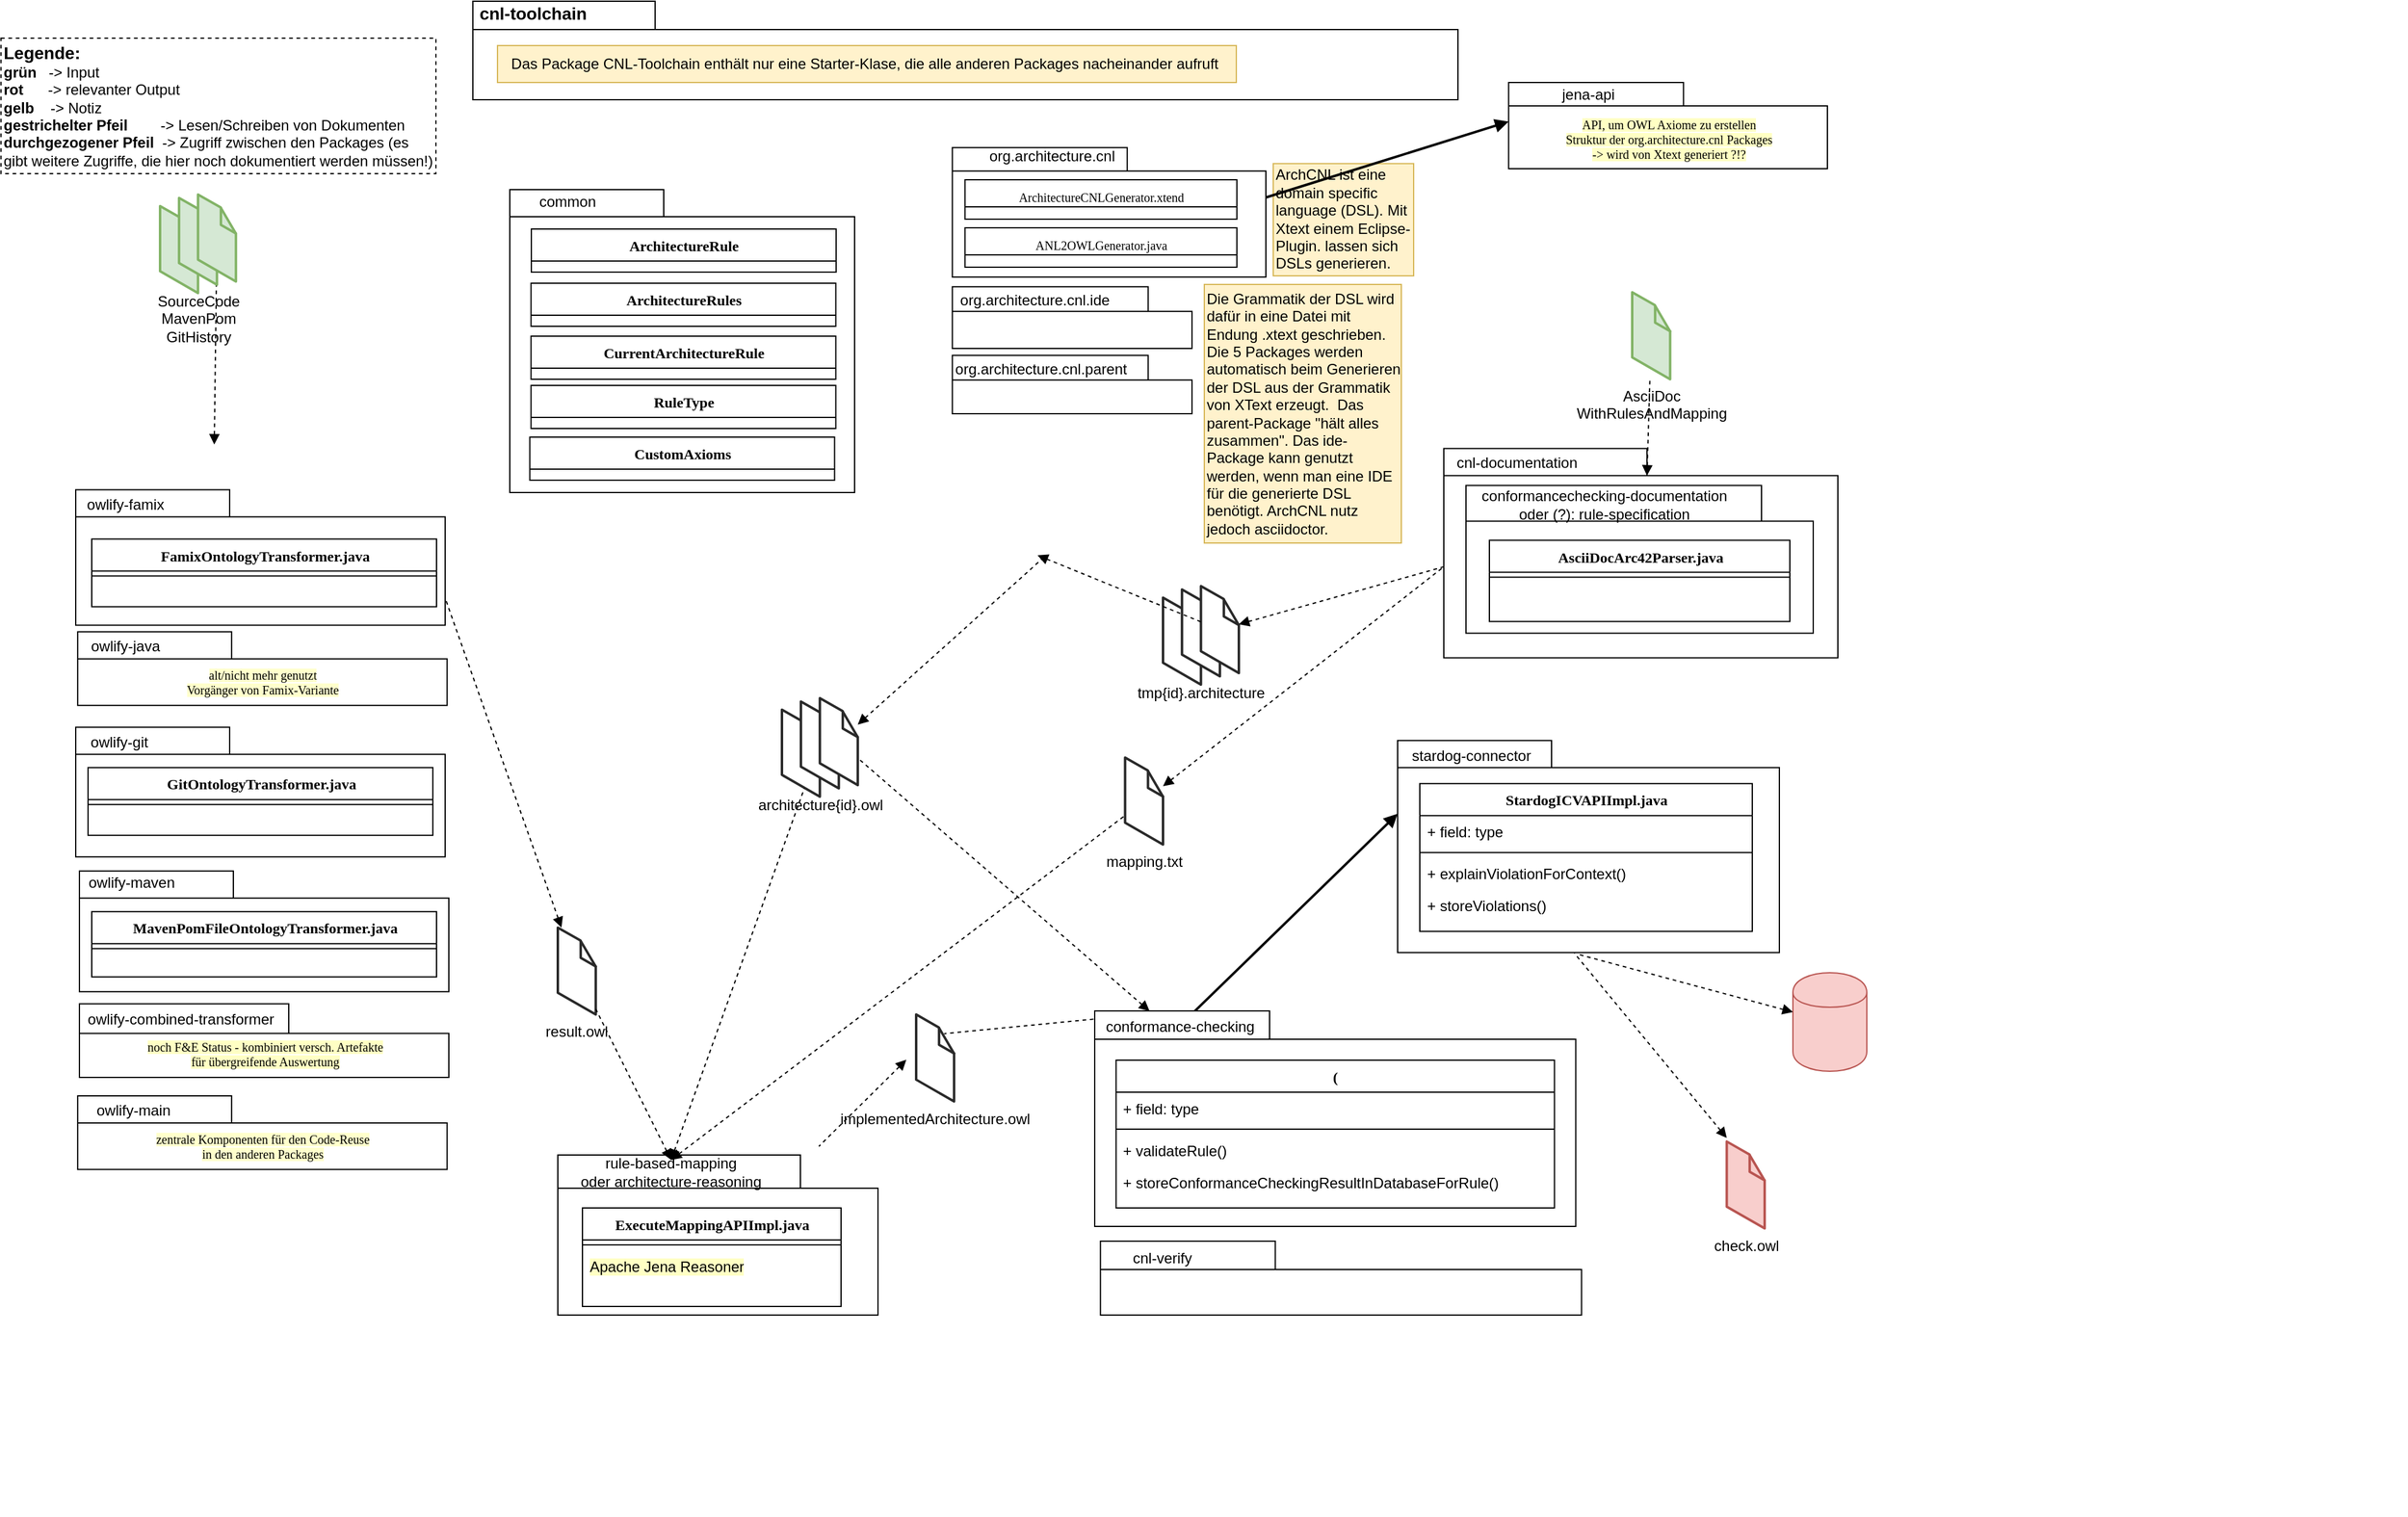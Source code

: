 <mxfile version="13.3.9" type="device"><diagram name="Page-1" id="b5b7bab2-c9e2-2cf4-8b2a-24fd1a2a6d21"><mxGraphModel dx="2302" dy="1183" grid="1" gridSize="10" guides="1" tooltips="1" connect="1" arrows="1" fold="1" page="1" pageScale="1" pageWidth="827" pageHeight="1169" background="#ffffff" math="0" shadow="0"><root><mxCell id="0"/><mxCell id="1" parent="0"/><mxCell id="LAoEunEXVI1SnQzdB7bt-173" value="&lt;span style=&quot;font-weight: normal ; background-color: rgb(255 , 255 , 204)&quot;&gt;&lt;br&gt;zentrale Komponenten für den Code-Reuse&lt;br&gt;in den anderen Packages&lt;/span&gt;" style="shape=folder;fontStyle=1;spacingTop=10;tabWidth=125;tabHeight=22;tabPosition=left;html=1;rounded=0;shadow=0;comic=0;labelBackgroundColor=none;strokeWidth=1;fontFamily=Verdana;fontSize=10;align=center;" parent="1" vertex="1"><mxGeometry x="99.1" y="899" width="300" height="59.7" as="geometry"/></mxCell><mxCell id="6e0c8c40b5770093-43" value="" style="shape=folder;fontStyle=1;spacingTop=10;tabWidth=148;tabHeight=23;tabPosition=left;html=1;rounded=0;shadow=0;comic=0;labelBackgroundColor=none;strokeColor=#000000;strokeWidth=1;fillColor=#ffffff;fontFamily=Verdana;fontSize=10;fontColor=#000000;align=center;" parent="1" vertex="1"><mxGeometry x="420" y="10" width="800" height="80" as="geometry"/></mxCell><mxCell id="LAoEunEXVI1SnQzdB7bt-167" value="" style="shape=folder;fontStyle=1;spacingTop=10;tabWidth=125;tabHeight=22;tabPosition=left;html=1;rounded=0;shadow=0;comic=0;labelBackgroundColor=none;strokeWidth=1;fontFamily=Verdana;fontSize=10;align=center;" parent="1" vertex="1"><mxGeometry x="97.5" y="599.65" width="300" height="105.2" as="geometry"/></mxCell><mxCell id="LAoEunEXVI1SnQzdB7bt-166" value="" style="shape=folder;fontStyle=1;spacingTop=10;tabWidth=125;tabHeight=22;tabPosition=left;html=1;rounded=0;shadow=0;comic=0;labelBackgroundColor=none;strokeWidth=1;fontFamily=Verdana;fontSize=10;align=center;" parent="1" vertex="1"><mxGeometry x="100.5" y="716.35" width="300" height="98" as="geometry"/></mxCell><mxCell id="LAoEunEXVI1SnQzdB7bt-39" value="" style="shape=folder;fontStyle=1;spacingTop=10;tabWidth=125;tabHeight=22;tabPosition=left;html=1;rounded=0;shadow=0;comic=0;labelBackgroundColor=none;strokeWidth=1;fontFamily=Verdana;fontSize=10;align=center;" parent="1" vertex="1"><mxGeometry x="97.5" y="406.7" width="300" height="110" as="geometry"/></mxCell><mxCell id="LAoEunEXVI1SnQzdB7bt-54" value="" style="shape=folder;fontStyle=1;spacingTop=10;tabWidth=197;tabHeight=27;tabPosition=left;html=1;rounded=0;shadow=0;comic=0;labelBackgroundColor=none;strokeWidth=1;fontFamily=Verdana;fontSize=10;align=center;" parent="1" vertex="1"><mxGeometry x="489.0" y="947" width="260" height="130" as="geometry"/></mxCell><mxCell id="LAoEunEXVI1SnQzdB7bt-56" value="&lt;div&gt;rule-based-mapping &lt;br&gt;&lt;/div&gt;&lt;div&gt;oder architecture-reasoning&lt;br&gt;&lt;/div&gt;" style="text;html=1;strokeColor=none;fillColor=none;align=center;verticalAlign=middle;whiteSpace=wrap;rounded=0;" parent="1" vertex="1"><mxGeometry x="489.0" y="951" width="184" height="20" as="geometry"/></mxCell><mxCell id="LAoEunEXVI1SnQzdB7bt-89" value="ExecuteMappingAPIImpl.java" style="swimlane;html=1;fontStyle=1;align=center;verticalAlign=top;childLayout=stackLayout;horizontal=1;startSize=26;horizontalStack=0;resizeParent=1;resizeLast=0;collapsible=1;marginBottom=0;swimlaneFillColor=#ffffff;rounded=0;shadow=0;comic=0;labelBackgroundColor=none;strokeWidth=1;fillColor=none;fontFamily=Verdana;fontSize=12" parent="1" vertex="1"><mxGeometry x="509.0" y="990" width="210" height="80" as="geometry"/></mxCell><mxCell id="LAoEunEXVI1SnQzdB7bt-92" value="" style="line;html=1;strokeWidth=1;fillColor=none;align=left;verticalAlign=middle;spacingTop=-1;spacingLeft=3;spacingRight=3;rotatable=0;labelPosition=right;points=[];portConstraint=eastwest;" parent="LAoEunEXVI1SnQzdB7bt-89" vertex="1"><mxGeometry y="26" width="210" height="8" as="geometry"/></mxCell><mxCell id="LAoEunEXVI1SnQzdB7bt-93" value="&lt;span style=&quot;background-color: rgb(255 , 255 , 196)&quot;&gt;Apache Jena Reasoner&lt;/span&gt;" style="text;html=1;strokeColor=none;fillColor=none;align=left;verticalAlign=top;spacingLeft=4;spacingRight=4;whiteSpace=wrap;overflow=hidden;rotatable=0;points=[[0,0.5],[1,0.5]];portConstraint=eastwest;" parent="LAoEunEXVI1SnQzdB7bt-89" vertex="1"><mxGeometry y="34" width="210" height="26" as="geometry"/></mxCell><mxCell id="LAoEunEXVI1SnQzdB7bt-45" value="" style="group" parent="1" vertex="1" connectable="0"><mxGeometry x="440" y="129" width="310" height="290" as="geometry"/></mxCell><mxCell id="LAoEunEXVI1SnQzdB7bt-47" value="" style="shape=folder;fontStyle=1;spacingTop=10;tabWidth=125;tabHeight=22;tabPosition=left;html=1;rounded=0;shadow=0;comic=0;labelBackgroundColor=none;strokeWidth=1;fontFamily=Verdana;fontSize=10;align=center;" parent="LAoEunEXVI1SnQzdB7bt-45" vertex="1"><mxGeometry x="10" y="34" width="280" height="246" as="geometry"/></mxCell><mxCell id="LAoEunEXVI1SnQzdB7bt-49" value="common" style="text;html=1;strokeColor=none;fillColor=none;align=center;verticalAlign=middle;whiteSpace=wrap;rounded=0;" parent="LAoEunEXVI1SnQzdB7bt-45" vertex="1"><mxGeometry x="10" y="34" width="93.5" height="20" as="geometry"/></mxCell><mxCell id="LAoEunEXVI1SnQzdB7bt-94" value="ArchitectureRule" style="swimlane;html=1;fontStyle=1;align=center;verticalAlign=top;childLayout=stackLayout;horizontal=1;startSize=26;horizontalStack=0;resizeParent=1;resizeLast=0;collapsible=1;marginBottom=0;swimlaneFillColor=#ffffff;rounded=0;shadow=0;comic=0;labelBackgroundColor=none;strokeWidth=1;fillColor=none;fontFamily=Verdana;fontSize=12" parent="LAoEunEXVI1SnQzdB7bt-45" vertex="1"><mxGeometry x="27.5" y="66" width="247.5" height="35" as="geometry"/></mxCell><mxCell id="5aRa_bQOfwWnxTuaJj79-1" value="ArchitectureRules" style="swimlane;html=1;fontStyle=1;align=center;verticalAlign=top;childLayout=stackLayout;horizontal=1;startSize=26;horizontalStack=0;resizeParent=1;resizeLast=0;collapsible=1;marginBottom=0;swimlaneFillColor=#ffffff;rounded=0;shadow=0;comic=0;labelBackgroundColor=none;strokeWidth=1;fillColor=none;fontFamily=Verdana;fontSize=12" parent="LAoEunEXVI1SnQzdB7bt-45" vertex="1"><mxGeometry x="27.25" y="110" width="247.5" height="35" as="geometry"/></mxCell><mxCell id="6e0c8c40b5770093-18" value="" style="group" parent="1" vertex="1" connectable="0"><mxGeometry x="784" y="100" width="416" height="360" as="geometry"/></mxCell><mxCell id="LAoEunEXVI1SnQzdB7bt-158" value="" style="shape=folder;fontStyle=1;spacingTop=10;tabWidth=142;tabHeight=19;tabPosition=left;html=1;rounded=0;shadow=0;comic=0;labelBackgroundColor=none;strokeWidth=1;fontFamily=Verdana;fontSize=10;align=center;" parent="6e0c8c40b5770093-18" vertex="1"><mxGeometry x="25.38" y="28.84" width="254.62" height="105.16" as="geometry"/></mxCell><mxCell id="2lLTb_RdZpQlOofE9UpU-14" value="&lt;font style=&quot;font-size: 10px ; font-weight: normal&quot;&gt;ANL2OWLGenerator.java&lt;/font&gt;" style="swimlane;html=1;fontStyle=1;align=center;verticalAlign=top;childLayout=stackLayout;horizontal=1;startSize=22;horizontalStack=0;resizeParent=1;resizeLast=0;collapsible=1;marginBottom=0;swimlaneFillColor=#ffffff;rounded=0;shadow=0;comic=0;labelBackgroundColor=none;strokeWidth=1;fillColor=none;fontFamily=Verdana;fontSize=12" parent="6e0c8c40b5770093-18" vertex="1"><mxGeometry x="35.675" y="94" width="220.763" height="31.94" as="geometry"/></mxCell><mxCell id="LAoEunEXVI1SnQzdB7bt-104" value="&lt;font style=&quot;font-size: 10px ; font-weight: normal&quot;&gt;ArchitectureCNLGenerator.xtend&lt;/font&gt;" style="swimlane;html=1;fontStyle=1;align=center;verticalAlign=top;childLayout=stackLayout;horizontal=1;startSize=22;horizontalStack=0;resizeParent=1;resizeLast=0;collapsible=1;marginBottom=0;swimlaneFillColor=#ffffff;rounded=0;shadow=0;comic=0;labelBackgroundColor=none;strokeWidth=1;fillColor=none;fontFamily=Verdana;fontSize=12" parent="6e0c8c40b5770093-18" vertex="1"><mxGeometry x="35.675" y="55.06" width="220.763" height="31.94" as="geometry"/></mxCell><mxCell id="LAoEunEXVI1SnQzdB7bt-159" value="org.architecture.cnl" style="text;html=1;strokeColor=none;fillColor=none;align=center;verticalAlign=middle;whiteSpace=wrap;rounded=0;" parent="6e0c8c40b5770093-18" vertex="1"><mxGeometry x="24.106" y="24.839" width="164.938" height="23.226" as="geometry"/></mxCell><mxCell id="LAoEunEXVI1SnQzdB7bt-162" value="" style="shape=folder;fontStyle=1;spacingTop=10;tabWidth=159;tabHeight=20;tabPosition=left;html=1;rounded=0;shadow=0;comic=0;labelBackgroundColor=none;strokeWidth=1;fontFamily=Verdana;fontSize=10;align=center;" parent="6e0c8c40b5770093-18" vertex="1"><mxGeometry x="25.38" y="141.87" width="194.63" height="50.13" as="geometry"/></mxCell><mxCell id="LAoEunEXVI1SnQzdB7bt-163" value="org.architecture.cnl.ide" style="text;html=1;strokeColor=none;fillColor=none;align=center;verticalAlign=middle;whiteSpace=wrap;rounded=0;" parent="6e0c8c40b5770093-18" vertex="1"><mxGeometry x="25.38" y="141.87" width="134.63" height="23.23" as="geometry"/></mxCell><mxCell id="LAoEunEXVI1SnQzdB7bt-164" value="" style="shape=folder;fontStyle=1;spacingTop=10;tabWidth=159;tabHeight=20;tabPosition=left;html=1;rounded=0;shadow=0;comic=0;labelBackgroundColor=none;strokeWidth=1;fontFamily=Verdana;fontSize=10;align=center;" parent="6e0c8c40b5770093-18" vertex="1"><mxGeometry x="25.38" y="197.58" width="194.63" height="47.42" as="geometry"/></mxCell><mxCell id="LAoEunEXVI1SnQzdB7bt-165" value="org.architecture.cnl.parent" style="text;html=1;strokeColor=none;fillColor=none;align=center;verticalAlign=middle;whiteSpace=wrap;rounded=0;" parent="6e0c8c40b5770093-18" vertex="1"><mxGeometry x="25.38" y="197.58" width="144.63" height="23.23" as="geometry"/></mxCell><mxCell id="2lLTb_RdZpQlOofE9UpU-15" value="Die Grammatik der DSL wird dafür in eine Datei mit Endung .xtext geschrieben.&amp;nbsp;&lt;br&gt;Die 5 Packages werden automatisch beim Generieren der DSL aus der Grammatik von XText erzeugt.&amp;nbsp; Das parent-Package &quot;hält alles zusammen&quot;. Das ide-Package kann genutzt werden, wenn man eine IDE für die generierte DSL benötigt. ArchCNL nutz jedoch asciidoctor." style="text;html=1;strokeColor=#d6b656;fillColor=#fff2cc;align=left;verticalAlign=middle;whiteSpace=wrap;rounded=0;" parent="6e0c8c40b5770093-18" vertex="1"><mxGeometry x="230" y="140" width="160" height="210" as="geometry"/></mxCell><mxCell id="2lLTb_RdZpQlOofE9UpU-16" value="&lt;span style=&quot;background-color: rgb(255 , 242 , 204)&quot;&gt;&lt;span style=&quot;color: rgb(0 , 0 , 0) ; font-family: &amp;#34;helvetica&amp;#34; ; font-size: 12px ; font-style: normal ; font-weight: 400 ; letter-spacing: normal ; text-indent: 0px ; text-transform: none ; word-spacing: 0px ; display: inline ; float: none&quot;&gt;ArchCNL ist eine domain specific language (DSL). Mit Xtext einem Eclipse-Plugin. lassen sich DSLs generieren&lt;/span&gt;.&lt;/span&gt;" style="text;html=1;strokeColor=#d6b656;fillColor=#fff2cc;align=left;verticalAlign=middle;whiteSpace=wrap;rounded=0;" parent="6e0c8c40b5770093-18" vertex="1"><mxGeometry x="286" y="41.84" width="114" height="91.16" as="geometry"/></mxCell><mxCell id="LAoEunEXVI1SnQzdB7bt-41" value="&lt;div&gt;owlify-famix&lt;/div&gt;" style="text;html=1;strokeColor=none;fillColor=none;align=center;verticalAlign=middle;whiteSpace=wrap;rounded=0;" parent="1" vertex="1"><mxGeometry x="97.5" y="406.7" width="79.5" height="24.62" as="geometry"/></mxCell><mxCell id="LAoEunEXVI1SnQzdB7bt-77" value="MavenPomFileOntologyTransformer.java" style="swimlane;html=1;fontStyle=1;align=center;verticalAlign=top;childLayout=stackLayout;horizontal=1;startSize=26;horizontalStack=0;resizeParent=1;resizeLast=0;collapsible=1;marginBottom=0;swimlaneFillColor=#ffffff;rounded=0;shadow=0;comic=0;labelBackgroundColor=none;strokeWidth=1;fillColor=none;fontFamily=Verdana;fontSize=12" parent="1" vertex="1"><mxGeometry x="110.5" y="749.35" width="280" height="53" as="geometry"/></mxCell><mxCell id="LAoEunEXVI1SnQzdB7bt-108" value="" style="line;html=1;strokeWidth=1;fillColor=none;align=left;verticalAlign=middle;spacingTop=-1;spacingLeft=3;spacingRight=3;rotatable=0;labelPosition=right;points=[];portConstraint=eastwest;" parent="LAoEunEXVI1SnQzdB7bt-77" vertex="1"><mxGeometry y="26" width="280" height="8" as="geometry"/></mxCell><mxCell id="LAoEunEXVI1SnQzdB7bt-85" value="GitOntologyTransformer.java" style="swimlane;html=1;fontStyle=1;align=center;verticalAlign=top;childLayout=stackLayout;horizontal=1;startSize=26;horizontalStack=0;resizeParent=1;resizeLast=0;collapsible=1;marginBottom=0;swimlaneFillColor=#ffffff;rounded=0;shadow=0;comic=0;labelBackgroundColor=none;strokeWidth=1;fillColor=none;fontFamily=Verdana;fontSize=12" parent="1" vertex="1"><mxGeometry x="107.5" y="632.35" width="280" height="55" as="geometry"><mxRectangle x="5" y="-20" width="230" height="26" as="alternateBounds"/></mxGeometry></mxCell><mxCell id="LAoEunEXVI1SnQzdB7bt-107" value="" style="line;html=1;strokeWidth=1;fillColor=none;align=left;verticalAlign=middle;spacingTop=-1;spacingLeft=3;spacingRight=3;rotatable=0;labelPosition=right;points=[];portConstraint=eastwest;" parent="LAoEunEXVI1SnQzdB7bt-85" vertex="1"><mxGeometry y="26" width="280" height="8" as="geometry"/></mxCell><mxCell id="LAoEunEXVI1SnQzdB7bt-109" value="FamixOntologyTransformer.java" style="swimlane;html=1;fontStyle=1;align=center;verticalAlign=top;childLayout=stackLayout;horizontal=1;startSize=26;horizontalStack=0;resizeParent=1;resizeLast=0;collapsible=1;marginBottom=0;swimlaneFillColor=#ffffff;rounded=0;shadow=0;comic=0;labelBackgroundColor=none;strokeWidth=1;fillColor=none;fontFamily=Verdana;fontSize=12" parent="1" vertex="1"><mxGeometry x="110.5" y="446.7" width="280" height="55" as="geometry"><mxRectangle x="5" y="-20" width="230" height="26" as="alternateBounds"/></mxGeometry></mxCell><mxCell id="LAoEunEXVI1SnQzdB7bt-110" value="" style="line;html=1;strokeWidth=1;fillColor=none;align=left;verticalAlign=middle;spacingTop=-1;spacingLeft=3;spacingRight=3;rotatable=0;labelPosition=right;points=[];portConstraint=eastwest;" parent="LAoEunEXVI1SnQzdB7bt-109" vertex="1"><mxGeometry y="26" width="280" height="8" as="geometry"/></mxCell><mxCell id="LAoEunEXVI1SnQzdB7bt-58" value="" style="group" parent="1" vertex="1" connectable="0"><mxGeometry x="1270" y="870" width="720" height="370" as="geometry"/></mxCell><mxCell id="LAoEunEXVI1SnQzdB7bt-207" value="" style="shape=cylinder;whiteSpace=wrap;html=1;boundedLbl=1;backgroundOutline=1;fillColor=#f8cecc;strokeColor=#b85450;" parent="LAoEunEXVI1SnQzdB7bt-58" vertex="1"><mxGeometry x="222" y="-71" width="60" height="80" as="geometry"/></mxCell><mxCell id="LAoEunEXVI1SnQzdB7bt-123" value="cnl-toolchain" style="text;html=1;strokeColor=none;fillColor=none;align=center;verticalAlign=middle;whiteSpace=wrap;rounded=0;fontStyle=1;fontSize=14;" parent="1" vertex="1"><mxGeometry x="424" y="10.0" width="90" height="20" as="geometry"/></mxCell><mxCell id="LAoEunEXVI1SnQzdB7bt-133" value="mapping.txt" style="verticalLabelPosition=bottom;html=1;verticalAlign=top;strokeWidth=1;align=center;outlineConnect=0;dashed=0;outlineConnect=0;shape=mxgraph.aws3d.file;aspect=fixed;strokeColor=#292929;" parent="1" vertex="1"><mxGeometry x="949.67" y="624.27" width="30.8" height="70.6" as="geometry"/></mxCell><mxCell id="LAoEunEXVI1SnQzdB7bt-140" value="" style="group" parent="1" vertex="1" connectable="0"><mxGeometry x="980.47" y="485" width="61.6" height="80" as="geometry"/></mxCell><mxCell id="LAoEunEXVI1SnQzdB7bt-129" value="" style="verticalLabelPosition=bottom;html=1;verticalAlign=top;strokeWidth=1;align=center;outlineConnect=0;dashed=0;outlineConnect=0;shape=mxgraph.aws3d.file;aspect=fixed;strokeColor=#292929;" parent="LAoEunEXVI1SnQzdB7bt-140" vertex="1"><mxGeometry y="9.4" width="30.8" height="70.6" as="geometry"/></mxCell><mxCell id="LAoEunEXVI1SnQzdB7bt-131" value="tmp{id}.architecture" style="verticalLabelPosition=bottom;html=1;verticalAlign=top;strokeWidth=1;align=center;outlineConnect=0;dashed=0;outlineConnect=0;shape=mxgraph.aws3d.file;aspect=fixed;strokeColor=#292929;" parent="LAoEunEXVI1SnQzdB7bt-140" vertex="1"><mxGeometry x="15.4" y="2.7" width="30.8" height="70.6" as="geometry"/></mxCell><mxCell id="LAoEunEXVI1SnQzdB7bt-132" value="" style="verticalLabelPosition=bottom;html=1;verticalAlign=top;strokeWidth=1;align=center;outlineConnect=0;dashed=0;outlineConnect=0;shape=mxgraph.aws3d.file;aspect=fixed;strokeColor=#292929;" parent="LAoEunEXVI1SnQzdB7bt-140" vertex="1"><mxGeometry x="30.8" width="30.8" height="70.6" as="geometry"/></mxCell><mxCell id="LAoEunEXVI1SnQzdB7bt-141" value="" style="group" parent="1" vertex="1" connectable="0"><mxGeometry x="671" y="576" width="61.6" height="80" as="geometry"/></mxCell><mxCell id="LAoEunEXVI1SnQzdB7bt-142" value="" style="verticalLabelPosition=bottom;html=1;verticalAlign=top;strokeWidth=1;align=center;outlineConnect=0;dashed=0;outlineConnect=0;shape=mxgraph.aws3d.file;aspect=fixed;strokeColor=#292929;" parent="LAoEunEXVI1SnQzdB7bt-141" vertex="1"><mxGeometry y="9.4" width="30.8" height="70.6" as="geometry"/></mxCell><mxCell id="LAoEunEXVI1SnQzdB7bt-143" value="architecture{id}.owl" style="verticalLabelPosition=bottom;html=1;verticalAlign=top;strokeWidth=1;align=center;outlineConnect=0;dashed=0;outlineConnect=0;shape=mxgraph.aws3d.file;aspect=fixed;strokeColor=#292929;" parent="LAoEunEXVI1SnQzdB7bt-141" vertex="1"><mxGeometry x="15.4" y="2.7" width="30.8" height="70.6" as="geometry"/></mxCell><mxCell id="LAoEunEXVI1SnQzdB7bt-144" value="" style="verticalLabelPosition=bottom;html=1;verticalAlign=top;strokeWidth=1;align=center;outlineConnect=0;dashed=0;outlineConnect=0;shape=mxgraph.aws3d.file;aspect=fixed;strokeColor=#292929;" parent="LAoEunEXVI1SnQzdB7bt-141" vertex="1"><mxGeometry x="30.8" width="30.8" height="70.6" as="geometry"/></mxCell><mxCell id="LAoEunEXVI1SnQzdB7bt-147" value="implementedArchitecture.owl" style="verticalLabelPosition=bottom;html=1;verticalAlign=top;strokeWidth=1;align=center;outlineConnect=0;dashed=0;outlineConnect=0;shape=mxgraph.aws3d.file;aspect=fixed;strokeColor=#292929;" parent="1" vertex="1"><mxGeometry x="780.0" y="832.92" width="30.8" height="70.6" as="geometry"/></mxCell><mxCell id="6e0c8c40b5770093-20" value="" style="shape=folder;fontStyle=1;spacingTop=10;tabWidth=165;tabHeight=22;tabPosition=left;html=1;rounded=0;shadow=0;comic=0;labelBackgroundColor=none;strokeWidth=1;fontFamily=Verdana;fontSize=10;align=center;" parent="1" vertex="1"><mxGeometry x="1208.5" y="373.3" width="320" height="170" as="geometry"/></mxCell><mxCell id="6e0c8c40b5770093-22" value="" style="shape=folder;fontStyle=1;spacingTop=10;tabWidth=240;tabHeight=29;tabPosition=left;html=1;rounded=0;shadow=0;comic=0;labelBackgroundColor=none;strokeWidth=1;fontFamily=Verdana;fontSize=10;align=center;" parent="1" vertex="1"><mxGeometry x="1226.5" y="403.3" width="282" height="120" as="geometry"/></mxCell><mxCell id="LAoEunEXVI1SnQzdB7bt-26" value="&lt;div&gt;conformancechecking-documentation&lt;/div&gt;&lt;div&gt;oder (?): rule-specification&lt;br&gt;&lt;/div&gt;" style="text;html=1;strokeColor=none;fillColor=none;align=center;verticalAlign=middle;whiteSpace=wrap;rounded=0;" parent="1" vertex="1"><mxGeometry x="1226.5" y="406.3" width="223.5" height="24.7" as="geometry"/></mxCell><mxCell id="LAoEunEXVI1SnQzdB7bt-99" value="AsciiDocArc42Parser.java" style="swimlane;html=1;fontStyle=1;align=center;verticalAlign=top;childLayout=stackLayout;horizontal=1;startSize=26;horizontalStack=0;resizeParent=1;resizeLast=0;collapsible=1;marginBottom=0;swimlaneFillColor=#ffffff;rounded=0;shadow=0;comic=0;labelBackgroundColor=none;strokeWidth=1;fillColor=none;fontFamily=Verdana;fontSize=12" parent="1" vertex="1"><mxGeometry x="1245.5" y="447.8" width="244" height="66" as="geometry"/></mxCell><mxCell id="LAoEunEXVI1SnQzdB7bt-102" value="" style="line;html=1;strokeWidth=1;fillColor=none;align=left;verticalAlign=middle;spacingTop=-1;spacingLeft=3;spacingRight=3;rotatable=0;labelPosition=right;points=[];portConstraint=eastwest;" parent="LAoEunEXVI1SnQzdB7bt-99" vertex="1"><mxGeometry y="26" width="244" height="8" as="geometry"/></mxCell><mxCell id="LAoEunEXVI1SnQzdB7bt-2" value="cnl-documentation" style="text;html=1;strokeColor=none;fillColor=none;align=center;verticalAlign=middle;whiteSpace=wrap;rounded=0;" parent="1" vertex="1"><mxGeometry x="1209.5" y="375.3" width="116" height="20" as="geometry"/></mxCell><mxCell id="LAoEunEXVI1SnQzdB7bt-128" value="AsciiDoc &lt;br&gt;WithRulesAndMapping" style="verticalLabelPosition=bottom;html=1;verticalAlign=top;strokeWidth=1;align=center;outlineConnect=0;dashed=0;outlineConnect=0;shape=mxgraph.aws3d.file;aspect=fixed;strokeColor=#82b366;fillColor=#d5e8d4;" parent="1" vertex="1"><mxGeometry x="1361.5" y="246.4" width="30.8" height="70.6" as="geometry"/></mxCell><mxCell id="LAoEunEXVI1SnQzdB7bt-152" value="result.owl" style="verticalLabelPosition=bottom;html=1;verticalAlign=top;strokeWidth=1;align=center;outlineConnect=0;dashed=0;outlineConnect=0;shape=mxgraph.aws3d.file;aspect=fixed;strokeColor=#292929;" parent="1" vertex="1"><mxGeometry x="489.0" y="762.32" width="30.8" height="70.6" as="geometry"/></mxCell><mxCell id="LAoEunEXVI1SnQzdB7bt-168" value="&lt;div&gt;owlify-git&lt;/div&gt;" style="text;html=1;strokeColor=none;fillColor=none;align=center;verticalAlign=middle;whiteSpace=wrap;rounded=0;" parent="1" vertex="1"><mxGeometry x="97.5" y="599.65" width="69.5" height="24.62" as="geometry"/></mxCell><mxCell id="LAoEunEXVI1SnQzdB7bt-169" value="&lt;div&gt;owlify-maven&lt;/div&gt;" style="text;html=1;strokeColor=none;fillColor=none;align=center;verticalAlign=middle;whiteSpace=wrap;rounded=0;" parent="1" vertex="1"><mxGeometry x="99.1" y="714.05" width="87.9" height="24.62" as="geometry"/></mxCell><mxCell id="LAoEunEXVI1SnQzdB7bt-170" value="&lt;span style=&quot;font-weight: normal ; background-color: rgb(255 , 255 , 204)&quot;&gt;&lt;br&gt;alt/nicht mehr genutzt&lt;br&gt;Vorgänger von Famix-Variante&lt;/span&gt;" style="shape=folder;fontStyle=1;spacingTop=10;tabWidth=125;tabHeight=22;tabPosition=left;html=1;rounded=0;shadow=0;comic=0;labelBackgroundColor=none;strokeWidth=1;fontFamily=Verdana;fontSize=10;align=center;" parent="1" vertex="1"><mxGeometry x="99.1" y="522.15" width="300" height="59.7" as="geometry"/></mxCell><mxCell id="LAoEunEXVI1SnQzdB7bt-171" value="&lt;div&gt;owlify-java&lt;/div&gt;" style="text;html=1;strokeColor=none;fillColor=none;align=center;verticalAlign=middle;whiteSpace=wrap;rounded=0;" parent="1" vertex="1"><mxGeometry x="99.1" y="522.15" width="77.9" height="24.62" as="geometry"/></mxCell><mxCell id="LAoEunEXVI1SnQzdB7bt-172" value="&lt;span style=&quot;font-weight: normal ; background-color: rgb(255 , 255 , 196)&quot;&gt;&lt;br&gt;noch F&amp;amp;E Status - kombiniert versch. Artefakte &lt;br&gt;für übergreifende Auswertung&lt;/span&gt;" style="shape=folder;fontStyle=1;spacingTop=10;tabWidth=170;tabHeight=24;tabPosition=left;html=1;rounded=0;shadow=0;comic=0;labelBackgroundColor=none;strokeWidth=1;fontFamily=Verdana;fontSize=10;align=center;" parent="1" vertex="1"><mxGeometry x="100.5" y="824.3" width="300" height="59.7" as="geometry"/></mxCell><mxCell id="LAoEunEXVI1SnQzdB7bt-174" value="&lt;div&gt;owlify-combined-transformer&lt;/div&gt;" style="text;html=1;strokeColor=none;fillColor=none;align=center;verticalAlign=middle;whiteSpace=wrap;rounded=0;" parent="1" vertex="1"><mxGeometry x="99.1" y="824.3" width="167.9" height="24.62" as="geometry"/></mxCell><mxCell id="LAoEunEXVI1SnQzdB7bt-175" value="&lt;div&gt;owlify-main&lt;/div&gt;" style="text;html=1;strokeColor=none;fillColor=none;align=center;verticalAlign=middle;whiteSpace=wrap;rounded=0;" parent="1" vertex="1"><mxGeometry x="97.5" y="899" width="92.5" height="24.62" as="geometry"/></mxCell><mxCell id="LAoEunEXVI1SnQzdB7bt-60" value="" style="shape=folder;fontStyle=1;spacingTop=10;tabWidth=125;tabHeight=22;tabPosition=left;html=1;rounded=0;shadow=0;comic=0;labelBackgroundColor=none;strokeWidth=1;fontFamily=Verdana;fontSize=10;align=center;" parent="1" vertex="1"><mxGeometry x="1171" y="610.35" width="310" height="172.31" as="geometry"/></mxCell><mxCell id="LAoEunEXVI1SnQzdB7bt-118" value="StardogICVAPIImpl.java" style="swimlane;html=1;fontStyle=1;align=center;verticalAlign=top;childLayout=stackLayout;horizontal=1;startSize=26;horizontalStack=0;resizeParent=1;resizeLast=0;collapsible=1;marginBottom=0;swimlaneFillColor=#ffffff;rounded=0;shadow=0;comic=0;labelBackgroundColor=none;strokeWidth=1;fillColor=none;fontFamily=Verdana;fontSize=12" parent="1" vertex="1"><mxGeometry x="1189" y="645.35" width="270" height="120" as="geometry"/></mxCell><mxCell id="LAoEunEXVI1SnQzdB7bt-119" value="+ field: type" style="text;html=1;strokeColor=none;fillColor=none;align=left;verticalAlign=top;spacingLeft=4;spacingRight=4;whiteSpace=wrap;overflow=hidden;rotatable=0;points=[[0,0.5],[1,0.5]];portConstraint=eastwest;" parent="LAoEunEXVI1SnQzdB7bt-118" vertex="1"><mxGeometry y="26" width="270" height="26" as="geometry"/></mxCell><mxCell id="LAoEunEXVI1SnQzdB7bt-120" value="" style="line;html=1;strokeWidth=1;fillColor=none;align=left;verticalAlign=middle;spacingTop=-1;spacingLeft=3;spacingRight=3;rotatable=0;labelPosition=right;points=[];portConstraint=eastwest;" parent="LAoEunEXVI1SnQzdB7bt-118" vertex="1"><mxGeometry y="52" width="270" height="8" as="geometry"/></mxCell><mxCell id="LAoEunEXVI1SnQzdB7bt-121" value="+ explainViolationForContext()" style="text;html=1;strokeColor=none;fillColor=none;align=left;verticalAlign=top;spacingLeft=4;spacingRight=4;whiteSpace=wrap;overflow=hidden;rotatable=0;points=[[0,0.5],[1,0.5]];portConstraint=eastwest;" parent="LAoEunEXVI1SnQzdB7bt-118" vertex="1"><mxGeometry y="60" width="270" height="26" as="geometry"/></mxCell><mxCell id="LAoEunEXVI1SnQzdB7bt-122" value="+ storeViolations()" style="text;html=1;strokeColor=none;fillColor=none;align=left;verticalAlign=top;spacingLeft=4;spacingRight=4;whiteSpace=wrap;overflow=hidden;rotatable=0;points=[[0,0.5],[1,0.5]];portConstraint=eastwest;" parent="LAoEunEXVI1SnQzdB7bt-118" vertex="1"><mxGeometry y="86" width="270" height="26" as="geometry"/></mxCell><mxCell id="LAoEunEXVI1SnQzdB7bt-176" value="stardog-connector" style="text;html=1;strokeColor=none;fillColor=none;align=center;verticalAlign=middle;whiteSpace=wrap;rounded=0;" parent="1" vertex="1"><mxGeometry x="1171" y="614.47" width="120" height="16.46" as="geometry"/></mxCell><mxCell id="LAoEunEXVI1SnQzdB7bt-192" value="" style="endArrow=none;dashed=1;html=1;exitX=0;exitY=0;exitDx=165;exitDy=22;exitPerimeter=0;startArrow=block;startFill=1;" parent="1" source="6e0c8c40b5770093-20" target="LAoEunEXVI1SnQzdB7bt-128" edge="1"><mxGeometry width="50" height="50" relative="1" as="geometry"><mxPoint x="1384.5" y="368.3" as="sourcePoint"/><mxPoint x="1281" y="223" as="targetPoint"/></mxGeometry></mxCell><mxCell id="LAoEunEXVI1SnQzdB7bt-193" value="" style="endArrow=none;dashed=1;html=1;startArrow=block;startFill=1;entryX=0;entryY=0;entryDx=0;entryDy=96;entryPerimeter=0;" parent="1" source="LAoEunEXVI1SnQzdB7bt-132" target="6e0c8c40b5770093-20" edge="1"><mxGeometry width="50" height="50" relative="1" as="geometry"><mxPoint x="1394.5" y="443.3" as="sourcePoint"/><mxPoint x="1219.5" y="455.3" as="targetPoint"/></mxGeometry></mxCell><mxCell id="LAoEunEXVI1SnQzdB7bt-194" value="" style="endArrow=none;dashed=1;html=1;startArrow=block;startFill=1;entryX=0;entryY=0;entryDx=0;entryDy=96;entryPerimeter=0;" parent="1" source="LAoEunEXVI1SnQzdB7bt-133" target="6e0c8c40b5770093-20" edge="1"><mxGeometry width="50" height="50" relative="1" as="geometry"><mxPoint x="1081.67" y="564.111" as="sourcePoint"/><mxPoint x="1219.5" y="529.3" as="targetPoint"/></mxGeometry></mxCell><mxCell id="LAoEunEXVI1SnQzdB7bt-195" value="" style="endArrow=none;dashed=1;html=1;startArrow=block;startFill=1;exitX=0.233;exitY=1;exitDx=0;exitDy=0;exitPerimeter=0;" parent="1" target="LAoEunEXVI1SnQzdB7bt-132" edge="1"><mxGeometry width="50" height="50" relative="1" as="geometry"><mxPoint x="878.598" y="460" as="sourcePoint"/><mxPoint x="948.837" y="485" as="targetPoint"/></mxGeometry></mxCell><mxCell id="LAoEunEXVI1SnQzdB7bt-196" value="" style="endArrow=none;dashed=1;html=1;startArrow=block;startFill=1;entryX=0.25;entryY=1;entryDx=0;entryDy=0;entryPerimeter=0;" parent="1" source="LAoEunEXVI1SnQzdB7bt-144" edge="1"><mxGeometry width="50" height="50" relative="1" as="geometry"><mxPoint x="832.6" y="450.333" as="sourcePoint"/><mxPoint x="885.5" y="460" as="targetPoint"/></mxGeometry></mxCell><mxCell id="LAoEunEXVI1SnQzdB7bt-199" value="" style="endArrow=none;dashed=1;html=1;startArrow=block;startFill=1;exitX=0;exitY=0;exitDx=123;exitDy=0;exitPerimeter=0;" parent="1" target="LAoEunEXVI1SnQzdB7bt-151" edge="1"><mxGeometry width="50" height="50" relative="1" as="geometry"><mxPoint x="210" y="370" as="sourcePoint"/><mxPoint x="757" y="497" as="targetPoint"/></mxGeometry></mxCell><mxCell id="LAoEunEXVI1SnQzdB7bt-200" value="" style="endArrow=none;dashed=1;html=1;startArrow=block;startFill=1;entryX=0;entryY=0;entryDx=300;entryDy=88;entryPerimeter=0;" parent="1" source="LAoEunEXVI1SnQzdB7bt-152" target="LAoEunEXVI1SnQzdB7bt-39" edge="1"><mxGeometry width="50" height="50" relative="1" as="geometry"><mxPoint x="477.5" y="441" as="sourcePoint"/><mxPoint x="417" y="687" as="targetPoint"/></mxGeometry></mxCell><mxCell id="LAoEunEXVI1SnQzdB7bt-201" value="" style="endArrow=none;dashed=1;html=1;startArrow=block;startFill=1;exitX=0.5;exitY=0;exitDx=0;exitDy=0;" parent="1" source="LAoEunEXVI1SnQzdB7bt-56" target="LAoEunEXVI1SnQzdB7bt-143" edge="1"><mxGeometry width="50" height="50" relative="1" as="geometry"><mxPoint x="594" y="919" as="sourcePoint"/><mxPoint x="581" y="734" as="targetPoint"/></mxGeometry></mxCell><mxCell id="LAoEunEXVI1SnQzdB7bt-202" value="" style="endArrow=none;dashed=1;html=1;startArrow=block;startFill=1;exitX=0.5;exitY=0;exitDx=0;exitDy=0;" parent="1" source="LAoEunEXVI1SnQzdB7bt-56" target="LAoEunEXVI1SnQzdB7bt-152" edge="1"><mxGeometry width="50" height="50" relative="1" as="geometry"><mxPoint x="594" y="919" as="sourcePoint"/><mxPoint x="806.078" y="510.3" as="targetPoint"/></mxGeometry></mxCell><mxCell id="LAoEunEXVI1SnQzdB7bt-203" value="" style="endArrow=none;dashed=1;html=1;startArrow=block;startFill=1;exitX=0.5;exitY=0;exitDx=0;exitDy=0;" parent="1" source="LAoEunEXVI1SnQzdB7bt-56" target="LAoEunEXVI1SnQzdB7bt-133" edge="1"><mxGeometry width="50" height="50" relative="1" as="geometry"><mxPoint x="594" y="919" as="sourcePoint"/><mxPoint x="806.078" y="510.3" as="targetPoint"/></mxGeometry></mxCell><mxCell id="LAoEunEXVI1SnQzdB7bt-204" value="" style="endArrow=none;dashed=1;html=1;startArrow=block;startFill=1;entryX=0;entryY=0;entryDx=228;entryDy=23;entryPerimeter=0;" parent="1" edge="1"><mxGeometry width="50" height="50" relative="1" as="geometry"><mxPoint x="772" y="869.676" as="sourcePoint"/><mxPoint x="701" y="940" as="targetPoint"/></mxGeometry></mxCell><mxCell id="LAoEunEXVI1SnQzdB7bt-205" value="" style="endArrow=none;dashed=1;html=1;startArrow=block;startFill=1;exitX=0.25;exitY=0;exitDx=0;exitDy=0;" parent="1" source="I7OqEPPUutfk2z4KxoDk-12" edge="1"><mxGeometry width="50" height="50" relative="1" as="geometry"><mxPoint x="972.5" y="797" as="sourcePoint"/><mxPoint x="802.8" y="848.465" as="targetPoint"/></mxGeometry></mxCell><mxCell id="LAoEunEXVI1SnQzdB7bt-206" value="" style="endArrow=none;dashed=1;html=1;startArrow=block;startFill=1;exitX=0.114;exitY=0.001;exitDx=0;exitDy=0;exitPerimeter=0;" parent="1" source="I7OqEPPUutfk2z4KxoDk-11" target="LAoEunEXVI1SnQzdB7bt-144" edge="1"><mxGeometry width="50" height="50" relative="1" as="geometry"><mxPoint x="972.5" y="797" as="sourcePoint"/><mxPoint x="911.8" y="932.372" as="targetPoint"/></mxGeometry></mxCell><mxCell id="LAoEunEXVI1SnQzdB7bt-208" value="check.owl" style="verticalLabelPosition=bottom;html=1;verticalAlign=top;strokeWidth=1;align=center;outlineConnect=0;dashed=0;outlineConnect=0;shape=mxgraph.aws3d.file;aspect=fixed;strokeColor=#b85450;fillColor=#f8cecc;" parent="1" vertex="1"><mxGeometry x="1438.27" y="936.06" width="30.8" height="70.6" as="geometry"/></mxCell><mxCell id="LAoEunEXVI1SnQzdB7bt-209" value="" style="endArrow=none;html=1;startArrow=block;startFill=1;strokeWidth=2;entryX=0.208;entryY=0.001;entryDx=0;entryDy=0;entryPerimeter=0;exitX=0;exitY=0;exitDx=0;exitDy=59.578;exitPerimeter=0;" parent="1" source="LAoEunEXVI1SnQzdB7bt-60" target="I7OqEPPUutfk2z4KxoDk-11" edge="1"><mxGeometry width="50" height="50" relative="1" as="geometry"><mxPoint x="1170" y="690" as="sourcePoint"/><mxPoint x="1028" y="819" as="targetPoint"/></mxGeometry></mxCell><mxCell id="LAoEunEXVI1SnQzdB7bt-210" value="" style="endArrow=none;dashed=1;html=1;startArrow=block;startFill=1;entryX=0.463;entryY=1.003;entryDx=0;entryDy=0;entryPerimeter=0;" parent="1" target="LAoEunEXVI1SnQzdB7bt-60" edge="1"><mxGeometry width="50" height="50" relative="1" as="geometry"><mxPoint x="1438.27" y="933.167" as="sourcePoint"/><mxPoint x="1312.9" y="799.89" as="targetPoint"/></mxGeometry></mxCell><mxCell id="LAoEunEXVI1SnQzdB7bt-211" value="" style="endArrow=none;dashed=1;html=1;startArrow=block;startFill=1;entryX=0.471;entryY=1.007;entryDx=0;entryDy=0;entryPerimeter=0;" parent="1" source="LAoEunEXVI1SnQzdB7bt-207" target="LAoEunEXVI1SnQzdB7bt-60" edge="1"><mxGeometry width="50" height="50" relative="1" as="geometry"><mxPoint x="1054.07" y="666.764" as="sourcePoint"/><mxPoint x="1320.95" y="806.1" as="targetPoint"/></mxGeometry></mxCell><mxCell id="5aRa_bQOfwWnxTuaJj79-2" value="CurrentArchitectureRule" style="swimlane;html=1;fontStyle=1;align=center;verticalAlign=top;childLayout=stackLayout;horizontal=1;startSize=26;horizontalStack=0;resizeParent=1;resizeLast=0;collapsible=1;marginBottom=0;swimlaneFillColor=#ffffff;rounded=0;shadow=0;comic=0;labelBackgroundColor=none;strokeWidth=1;fillColor=none;fontFamily=Verdana;fontSize=12" parent="1" vertex="1"><mxGeometry x="467.25" y="282" width="247.5" height="35" as="geometry"/></mxCell><mxCell id="5aRa_bQOfwWnxTuaJj79-3" value="RuleType" style="swimlane;html=1;fontStyle=1;align=center;verticalAlign=top;childLayout=stackLayout;horizontal=1;startSize=26;horizontalStack=0;resizeParent=1;resizeLast=0;collapsible=1;marginBottom=0;swimlaneFillColor=#ffffff;rounded=0;shadow=0;comic=0;labelBackgroundColor=none;strokeWidth=1;fillColor=none;fontFamily=Verdana;fontSize=12" parent="1" vertex="1"><mxGeometry x="467.25" y="322" width="247.5" height="35" as="geometry"/></mxCell><mxCell id="5aRa_bQOfwWnxTuaJj79-4" value="CustomAxioms" style="swimlane;html=1;fontStyle=1;align=center;verticalAlign=top;childLayout=stackLayout;horizontal=1;startSize=26;horizontalStack=0;resizeParent=1;resizeLast=0;collapsible=1;marginBottom=0;swimlaneFillColor=#ffffff;rounded=0;shadow=0;comic=0;labelBackgroundColor=none;strokeWidth=1;fillColor=none;fontFamily=Verdana;fontSize=12" parent="1" vertex="1"><mxGeometry x="466.25" y="364" width="247.5" height="35" as="geometry"/></mxCell><mxCell id="2lLTb_RdZpQlOofE9UpU-1" value="Das Package CNL-Toolchain enthält nur eine Starter-Klase, die alle anderen Packages nacheinander aufruft&amp;nbsp;" style="text;html=1;strokeColor=#d6b656;fillColor=#fff2cc;align=center;verticalAlign=middle;whiteSpace=wrap;rounded=0;" parent="1" vertex="1"><mxGeometry x="440" y="46" width="600" height="30" as="geometry"/></mxCell><mxCell id="2lLTb_RdZpQlOofE9UpU-5" value="&lt;span style=&quot;font-weight: normal ; background-color: rgb(255 , 255 , 196)&quot;&gt;&lt;br&gt;API, um OWL Axiome zu erstellen&lt;br&gt;Struktur der org.architecture.cnl Packages &lt;br&gt;-&amp;gt; wird von Xtext generiert ?!?&lt;/span&gt;" style="shape=folder;fontStyle=1;spacingTop=10;tabWidth=142;tabHeight=19;tabPosition=left;html=1;rounded=0;shadow=0;comic=0;labelBackgroundColor=none;strokeWidth=1;fontFamily=Verdana;fontSize=10;align=center;" parent="1" vertex="1"><mxGeometry x="1261.15" y="76" width="258.85" height="70" as="geometry"/></mxCell><mxCell id="2lLTb_RdZpQlOofE9UpU-7" value="jena-api" style="text;html=1;strokeColor=none;fillColor=none;align=center;verticalAlign=middle;whiteSpace=wrap;rounded=0;" parent="1" vertex="1"><mxGeometry x="1261" y="76" width="130" height="20" as="geometry"/></mxCell><mxCell id="2lLTb_RdZpQlOofE9UpU-22" value="" style="group" parent="1" vertex="1" connectable="0"><mxGeometry x="166" y="167" width="61.6" height="80" as="geometry"/></mxCell><mxCell id="LAoEunEXVI1SnQzdB7bt-148" value="" style="group;" parent="2lLTb_RdZpQlOofE9UpU-22" vertex="1" connectable="0"><mxGeometry width="61.6" height="80" as="geometry"/></mxCell><mxCell id="LAoEunEXVI1SnQzdB7bt-149" value="" style="verticalLabelPosition=bottom;html=1;verticalAlign=top;strokeWidth=1;align=center;outlineConnect=0;dashed=0;outlineConnect=0;shape=mxgraph.aws3d.file;aspect=fixed;strokeColor=#82b366;fillColor=#d5e8d4;" parent="2lLTb_RdZpQlOofE9UpU-22" vertex="1"><mxGeometry y="9.4" width="30.8" height="70.6" as="geometry"/></mxCell><mxCell id="LAoEunEXVI1SnQzdB7bt-150" value="&lt;div&gt;SourceCode&lt;/div&gt;&lt;div&gt;MavenPom&lt;/div&gt;&lt;div&gt;GitHistory&lt;/div&gt;" style="verticalLabelPosition=bottom;html=1;verticalAlign=top;strokeWidth=1;align=center;outlineConnect=0;dashed=0;outlineConnect=0;shape=mxgraph.aws3d.file;aspect=fixed;strokeColor=#82b366;fillColor=#d5e8d4;" parent="2lLTb_RdZpQlOofE9UpU-22" vertex="1"><mxGeometry x="15.4" y="2.7" width="30.8" height="70.6" as="geometry"/></mxCell><mxCell id="LAoEunEXVI1SnQzdB7bt-151" value="" style="verticalLabelPosition=bottom;html=1;verticalAlign=top;strokeWidth=1;align=center;outlineConnect=0;dashed=0;outlineConnect=0;shape=mxgraph.aws3d.file;aspect=fixed;strokeColor=#82b366;fillColor=#d5e8d4;" parent="2lLTb_RdZpQlOofE9UpU-22" vertex="1"><mxGeometry x="30.8" width="30.8" height="70.6" as="geometry"/></mxCell><mxCell id="2lLTb_RdZpQlOofE9UpU-23" value="&lt;b&gt;&lt;font style=&quot;font-size: 14px&quot;&gt;Legende:&amp;nbsp;&lt;/font&gt;&lt;br&gt;grün&lt;/b&gt;&amp;nbsp; &amp;nbsp;-&amp;gt; Input&lt;br&gt;&lt;b&gt;rot&amp;nbsp; &amp;nbsp; &amp;nbsp; &lt;/b&gt;-&amp;gt; relevanter Output&lt;br&gt;&lt;b&gt;gelb&amp;nbsp; &amp;nbsp;&amp;nbsp;&lt;/b&gt;-&amp;gt; Notiz&lt;br&gt;&lt;b&gt;gestrichelter Pfeil&amp;nbsp; &amp;nbsp; &amp;nbsp; &amp;nbsp;&amp;nbsp;&lt;/b&gt;-&amp;gt; Lesen/Schreiben von Dokumenten&lt;br&gt;&lt;b&gt;durchgezogener Pfeil&amp;nbsp;&amp;nbsp;&lt;/b&gt;-&amp;gt; Zugriff zwischen den Packages (es gibt weitere Zugriffe, die hier noch dokumentiert werden müssen!)" style="text;html=1;fillColor=none;align=left;verticalAlign=middle;whiteSpace=wrap;rounded=0;dashed=1;strokeColor=#000000;" parent="1" vertex="1"><mxGeometry x="36.8" y="40" width="353.2" height="110" as="geometry"/></mxCell><mxCell id="I7OqEPPUutfk2z4KxoDk-1" value="" style="endArrow=none;html=1;startArrow=block;startFill=1;strokeWidth=2;exitX=0;exitY=0;exitDx=0;exitDy=31.75;exitPerimeter=0;entryX=0;entryY=0;entryDx=254.62;entryDy=40.54;entryPerimeter=0;" parent="1" source="2lLTb_RdZpQlOofE9UpU-5" target="LAoEunEXVI1SnQzdB7bt-158" edge="1"><mxGeometry width="50" height="50" relative="1" as="geometry"><mxPoint x="1248.5" y="154.5" as="sourcePoint"/><mxPoint x="1190" y="292.0" as="targetPoint"/></mxGeometry></mxCell><mxCell id="I7OqEPPUutfk2z4KxoDk-11" value="" style="shape=folder;fontStyle=1;spacingTop=10;tabWidth=142;tabHeight=23;tabPosition=left;html=1;rounded=0;shadow=0;comic=0;labelBackgroundColor=none;strokeWidth=1;fontFamily=Verdana;fontSize=10;align=center;" parent="1" vertex="1"><mxGeometry x="925" y="830" width="390.67" height="175" as="geometry"/></mxCell><mxCell id="I7OqEPPUutfk2z4KxoDk-12" value="conformance-checking" style="text;html=1;strokeColor=none;fillColor=none;align=center;verticalAlign=middle;whiteSpace=wrap;rounded=0;" parent="1" vertex="1"><mxGeometry x="929.33" y="833" width="130.67" height="20" as="geometry"/></mxCell><mxCell id="I7OqEPPUutfk2z4KxoDk-13" value="(" style="swimlane;html=1;fontStyle=1;align=center;verticalAlign=top;childLayout=stackLayout;horizontal=1;startSize=26;horizontalStack=0;resizeParent=1;resizeLast=0;collapsible=1;marginBottom=0;swimlaneFillColor=#ffffff;rounded=0;shadow=0;comic=0;labelBackgroundColor=none;strokeWidth=1;fillColor=none;fontFamily=Verdana;fontSize=12" parent="1" vertex="1"><mxGeometry x="942.34" y="870" width="356" height="120" as="geometry"/></mxCell><mxCell id="I7OqEPPUutfk2z4KxoDk-14" value="+ field: type" style="text;html=1;strokeColor=none;fillColor=none;align=left;verticalAlign=top;spacingLeft=4;spacingRight=4;whiteSpace=wrap;overflow=hidden;rotatable=0;points=[[0,0.5],[1,0.5]];portConstraint=eastwest;" parent="I7OqEPPUutfk2z4KxoDk-13" vertex="1"><mxGeometry y="26" width="356" height="26" as="geometry"/></mxCell><mxCell id="I7OqEPPUutfk2z4KxoDk-15" value="" style="line;html=1;strokeWidth=1;fillColor=none;align=left;verticalAlign=middle;spacingTop=-1;spacingLeft=3;spacingRight=3;rotatable=0;labelPosition=right;points=[];portConstraint=eastwest;" parent="I7OqEPPUutfk2z4KxoDk-13" vertex="1"><mxGeometry y="52" width="356" height="8" as="geometry"/></mxCell><mxCell id="I7OqEPPUutfk2z4KxoDk-16" value="+ validateRule()" style="text;html=1;strokeColor=none;fillColor=none;align=left;verticalAlign=top;spacingLeft=4;spacingRight=4;whiteSpace=wrap;overflow=hidden;rotatable=0;points=[[0,0.5],[1,0.5]];portConstraint=eastwest;" parent="I7OqEPPUutfk2z4KxoDk-13" vertex="1"><mxGeometry y="60" width="356" height="26" as="geometry"/></mxCell><mxCell id="I7OqEPPUutfk2z4KxoDk-17" value="+ storeConformanceCheckingResultInDatabaseForRule()" style="text;html=1;strokeColor=none;fillColor=none;align=left;verticalAlign=top;spacingLeft=4;spacingRight=4;whiteSpace=wrap;overflow=hidden;rotatable=0;points=[[0,0.5],[1,0.5]];portConstraint=eastwest;" parent="I7OqEPPUutfk2z4KxoDk-13" vertex="1"><mxGeometry y="86" width="356" height="26" as="geometry"/></mxCell><mxCell id="I7OqEPPUutfk2z4KxoDk-18" value="" style="shape=folder;fontStyle=1;spacingTop=10;tabWidth=142;tabHeight=23;tabPosition=left;html=1;rounded=0;shadow=0;comic=0;labelBackgroundColor=none;strokeWidth=1;fontFamily=Verdana;fontSize=10;align=center;" parent="1" vertex="1"><mxGeometry x="929.66" y="1017" width="390.67" height="60" as="geometry"/></mxCell><mxCell id="I7OqEPPUutfk2z4KxoDk-19" value="cnl-verify" style="text;html=1;strokeColor=none;fillColor=none;align=center;verticalAlign=middle;whiteSpace=wrap;rounded=0;" parent="1" vertex="1"><mxGeometry x="935" y="1021" width="90" height="20" as="geometry"/></mxCell></root></mxGraphModel></diagram></mxfile>